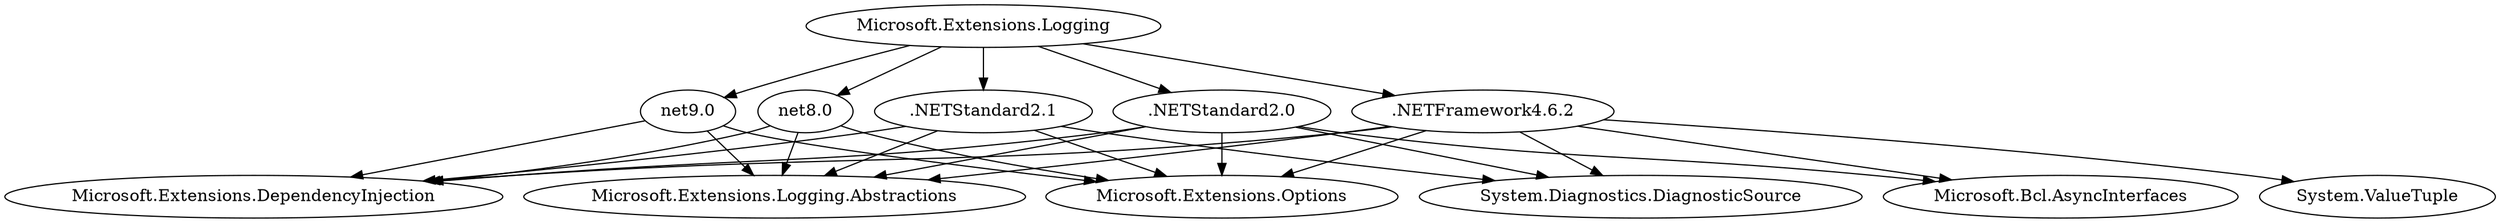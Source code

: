 digraph G {
"Microsoft.Extensions.Logging" -> ".NETFramework4.6.2";
".NETFramework4.6.2" -> "Microsoft.Bcl.AsyncInterfaces";
".NETFramework4.6.2" -> "Microsoft.Extensions.DependencyInjection";
".NETFramework4.6.2" -> "Microsoft.Extensions.Logging.Abstractions";
".NETFramework4.6.2" -> "Microsoft.Extensions.Options";
".NETFramework4.6.2" -> "System.Diagnostics.DiagnosticSource";
".NETFramework4.6.2" -> "System.ValueTuple";
"Microsoft.Extensions.Logging" -> "net8.0";
"net8.0" -> "Microsoft.Extensions.DependencyInjection";
"net8.0" -> "Microsoft.Extensions.Logging.Abstractions";
"net8.0" -> "Microsoft.Extensions.Options";
"Microsoft.Extensions.Logging" -> "net9.0";
"net9.0" -> "Microsoft.Extensions.DependencyInjection";
"net9.0" -> "Microsoft.Extensions.Logging.Abstractions";
"net9.0" -> "Microsoft.Extensions.Options";
"Microsoft.Extensions.Logging" -> ".NETStandard2.0";
".NETStandard2.0" -> "Microsoft.Bcl.AsyncInterfaces";
".NETStandard2.0" -> "Microsoft.Extensions.DependencyInjection";
".NETStandard2.0" -> "Microsoft.Extensions.Logging.Abstractions";
".NETStandard2.0" -> "Microsoft.Extensions.Options";
".NETStandard2.0" -> "System.Diagnostics.DiagnosticSource";
"Microsoft.Extensions.Logging" -> ".NETStandard2.1";
".NETStandard2.1" -> "Microsoft.Extensions.DependencyInjection";
".NETStandard2.1" -> "Microsoft.Extensions.Logging.Abstractions";
".NETStandard2.1" -> "Microsoft.Extensions.Options";
".NETStandard2.1" -> "System.Diagnostics.DiagnosticSource";
}